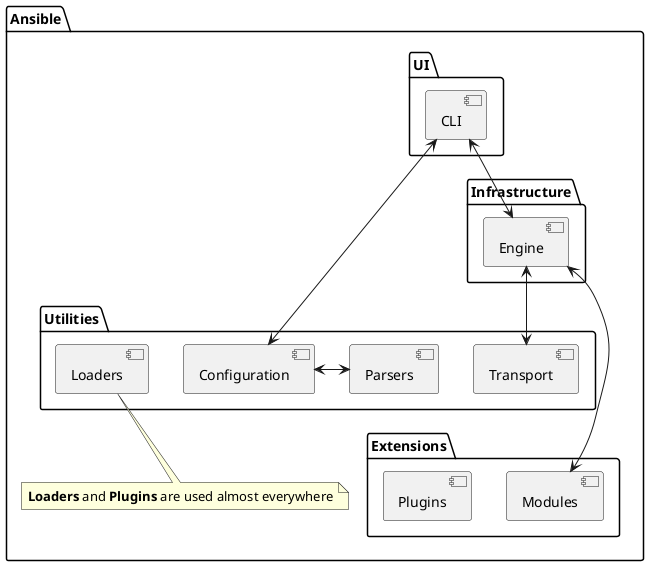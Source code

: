 @startuml

package "Ansible" {

    package "UI" {
        [CLI]
    }

    package "Infrastructure" {
        [Engine]
    }

    package "Utilities" as utilities{
        [Parsers]
        [Transport]
        [Configuration]
        [Loaders]
    }

    package "Extensions" as extensions {
        [Modules]
        [Plugins]
    }

    [CLI] <--> [Engine]
    [CLI] <-> [Configuration]
    [Configuration] <-> [Parsers]
    [Engine] <--> [Transport]
    [Engine] <---> [Modules]

    note bottom of Loaders: <b>Loaders</b> and <b>Plugins</b> are used almost everywhere
}

@enduml